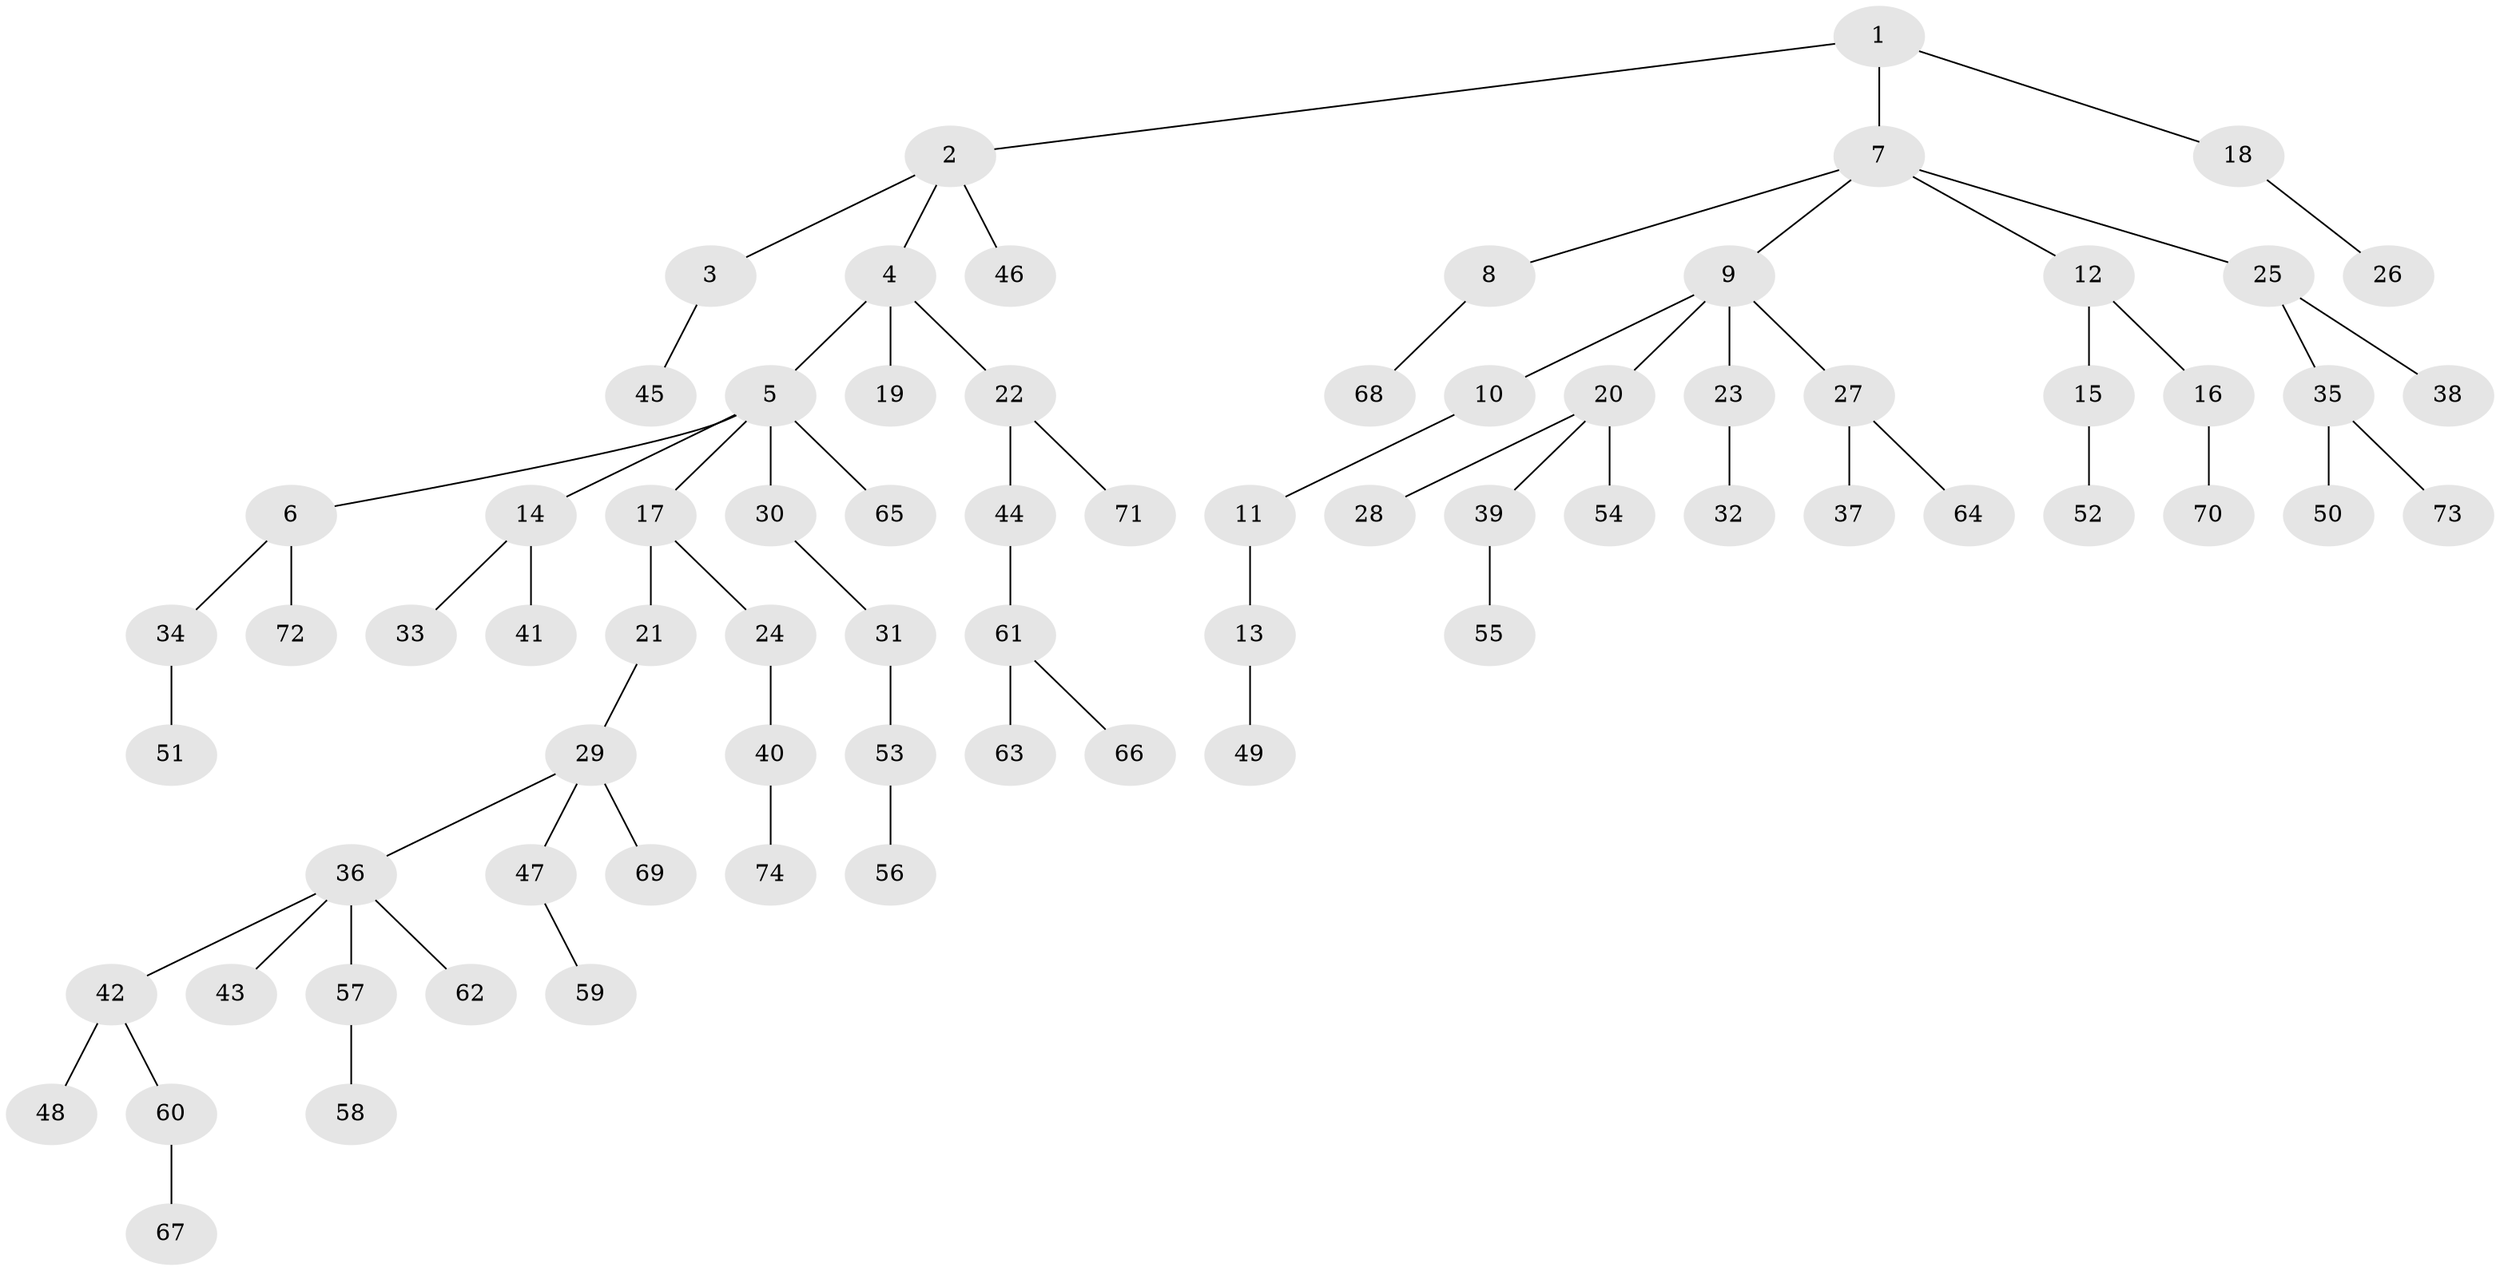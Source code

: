 // coarse degree distribution, {1: 0.6551724137931034, 2: 0.27586206896551724, 4: 0.034482758620689655, 17: 0.034482758620689655}
// Generated by graph-tools (version 1.1) at 2025/56/03/04/25 21:56:23]
// undirected, 74 vertices, 73 edges
graph export_dot {
graph [start="1"]
  node [color=gray90,style=filled];
  1;
  2;
  3;
  4;
  5;
  6;
  7;
  8;
  9;
  10;
  11;
  12;
  13;
  14;
  15;
  16;
  17;
  18;
  19;
  20;
  21;
  22;
  23;
  24;
  25;
  26;
  27;
  28;
  29;
  30;
  31;
  32;
  33;
  34;
  35;
  36;
  37;
  38;
  39;
  40;
  41;
  42;
  43;
  44;
  45;
  46;
  47;
  48;
  49;
  50;
  51;
  52;
  53;
  54;
  55;
  56;
  57;
  58;
  59;
  60;
  61;
  62;
  63;
  64;
  65;
  66;
  67;
  68;
  69;
  70;
  71;
  72;
  73;
  74;
  1 -- 2;
  1 -- 7;
  1 -- 18;
  2 -- 3;
  2 -- 4;
  2 -- 46;
  3 -- 45;
  4 -- 5;
  4 -- 19;
  4 -- 22;
  5 -- 6;
  5 -- 14;
  5 -- 17;
  5 -- 30;
  5 -- 65;
  6 -- 34;
  6 -- 72;
  7 -- 8;
  7 -- 9;
  7 -- 12;
  7 -- 25;
  8 -- 68;
  9 -- 10;
  9 -- 20;
  9 -- 23;
  9 -- 27;
  10 -- 11;
  11 -- 13;
  12 -- 15;
  12 -- 16;
  13 -- 49;
  14 -- 33;
  14 -- 41;
  15 -- 52;
  16 -- 70;
  17 -- 21;
  17 -- 24;
  18 -- 26;
  20 -- 28;
  20 -- 39;
  20 -- 54;
  21 -- 29;
  22 -- 44;
  22 -- 71;
  23 -- 32;
  24 -- 40;
  25 -- 35;
  25 -- 38;
  27 -- 37;
  27 -- 64;
  29 -- 36;
  29 -- 47;
  29 -- 69;
  30 -- 31;
  31 -- 53;
  34 -- 51;
  35 -- 50;
  35 -- 73;
  36 -- 42;
  36 -- 43;
  36 -- 57;
  36 -- 62;
  39 -- 55;
  40 -- 74;
  42 -- 48;
  42 -- 60;
  44 -- 61;
  47 -- 59;
  53 -- 56;
  57 -- 58;
  60 -- 67;
  61 -- 63;
  61 -- 66;
}
